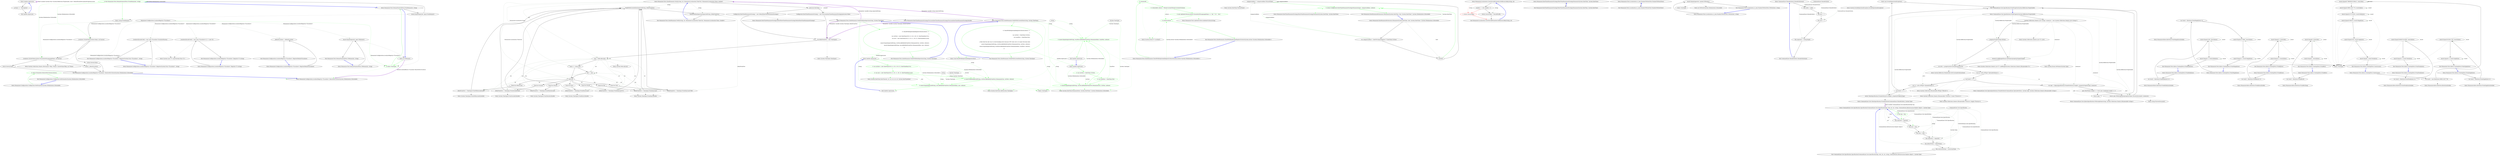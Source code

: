 digraph  {
n0 [cluster="lambda expression", label="Entry lambda expression", span="104-104"];
n1 [cluster="lambda expression", label="p.Name == ''Description''", span="104-104"];
n2 [cluster="lambda expression", label="Exit lambda expression", span="104-104"];
d1 [cluster="Humanizer.Configuration.Configurator.GetFormatter(System.Globalization.CultureInfo)", color=green, community=0, label="0: return Formatters.ResolveForCulture(culture);", span="68-68"];
d0 [cluster="Humanizer.Configuration.Configurator.GetFormatter(System.Globalization.CultureInfo)", label="Entry Humanizer.Configuration.Configurator.GetFormatter(System.Globalization.CultureInfo)", span="66-66"];
d2 [cluster="Humanizer.Configuration.Configurator.GetFormatter(System.Globalization.CultureInfo)", label="Exit Humanizer.Configuration.Configurator.GetFormatter(System.Globalization.CultureInfo)", span="66-66"];
d3 [cluster="Humanizer.Configuration.LocaliserRegistry<TLocaliser>.ResolveForCulture(System.Globalization.CultureInfo)", label="Entry Humanizer.Configuration.LocaliserRegistry<TLocaliser>.ResolveForCulture(System.Globalization.CultureInfo)", span="36-36"];
m0_23 [cluster="Humanizer.Tests.DateHumanize.Verify(string, int, Humanizer.Localisation.TimeUnit, Humanizer.Localisation.Tense, double?)", file="DateHumanize.cs", label="Entry Humanizer.Tests.DateHumanize.Verify(string, int, Humanizer.Localisation.TimeUnit, Humanizer.Localisation.Tense, double?)", span="37-37"];
m0_46 [cluster="Humanizer.Tests.DateHumanize.Verify(string, int, Humanizer.Localisation.TimeUnit, Humanizer.Localisation.Tense, double?)", file="DateHumanize.cs", label="VerifyWithCurrentDate(expectedString, deltaFromNow)", span="75-75"];
m0_27 [cluster="Humanizer.Tests.DateHumanize.Verify(string, int, Humanizer.Localisation.TimeUnit, Humanizer.Localisation.Tense, double?)", file="DateHumanize.cs", label="var deltaFromNow = new TimeSpan()", span="44-44"];
m0_47 [cluster="Humanizer.Tests.DateHumanize.Verify(string, int, Humanizer.Localisation.TimeUnit, Humanizer.Localisation.Tense, double?)", file="DateHumanize.cs", label="VerifyWithDateInjection(expectedString, deltaFromNow)", span="76-76"];
m0_33 [cluster="Humanizer.Tests.DateHumanize.Verify(string, int, Humanizer.Localisation.TimeUnit, Humanizer.Localisation.Tense, double?)", file="DateHumanize.cs", label="deltaFromNow = TimeSpan.FromMilliseconds(unit)", span="53-53"];
m0_35 [cluster="Humanizer.Tests.DateHumanize.Verify(string, int, Humanizer.Localisation.TimeUnit, Humanizer.Localisation.Tense, double?)", file="DateHumanize.cs", label="deltaFromNow = TimeSpan.FromSeconds(unit)", span="56-56"];
m0_37 [cluster="Humanizer.Tests.DateHumanize.Verify(string, int, Humanizer.Localisation.TimeUnit, Humanizer.Localisation.Tense, double?)", file="DateHumanize.cs", label="deltaFromNow = TimeSpan.FromMinutes(unit)", span="59-59"];
m0_39 [cluster="Humanizer.Tests.DateHumanize.Verify(string, int, Humanizer.Localisation.TimeUnit, Humanizer.Localisation.Tense, double?)", file="DateHumanize.cs", label="deltaFromNow = TimeSpan.FromHours(unit)", span="62-62"];
m0_41 [cluster="Humanizer.Tests.DateHumanize.Verify(string, int, Humanizer.Localisation.TimeUnit, Humanizer.Localisation.Tense, double?)", file="DateHumanize.cs", label="deltaFromNow = TimeSpan.FromDays(unit)", span="65-65"];
m0_43 [cluster="Humanizer.Tests.DateHumanize.Verify(string, int, Humanizer.Localisation.TimeUnit, Humanizer.Localisation.Tense, double?)", file="DateHumanize.cs", label="deltaFromNow = TimeSpan.FromDays(unit*31)", span="68-68"];
m0_45 [cluster="Humanizer.Tests.DateHumanize.Verify(string, int, Humanizer.Localisation.TimeUnit, Humanizer.Localisation.Tense, double?)", file="DateHumanize.cs", label="deltaFromNow = TimeSpan.FromDays(unit*366)", span="71-71"];
m0_24 [cluster="Humanizer.Tests.DateHumanize.Verify(string, int, Humanizer.Localisation.TimeUnit, Humanizer.Localisation.Tense, double?)", file="DateHumanize.cs", label="precision.HasValue", span="39-39"];
m0_25 [cluster="Humanizer.Tests.DateHumanize.Verify(string, int, Humanizer.Localisation.TimeUnit, Humanizer.Localisation.Tense, double?)", file="DateHumanize.cs", label="Configurator.DateTimeHumanizeStrategy = new PrecisionDateTimeHumanizeStrategy(precision.Value)", span="40-40"];
m0_28 [cluster="Humanizer.Tests.DateHumanize.Verify(string, int, Humanizer.Localisation.TimeUnit, Humanizer.Localisation.Tense, double?)", file="DateHumanize.cs", label="unit = Math.Abs(unit)", span="45-45"];
m0_29 [cluster="Humanizer.Tests.DateHumanize.Verify(string, int, Humanizer.Localisation.TimeUnit, Humanizer.Localisation.Tense, double?)", file="DateHumanize.cs", label="tense == Tense.Past", span="47-47"];
m0_31 [cluster="Humanizer.Tests.DateHumanize.Verify(string, int, Humanizer.Localisation.TimeUnit, Humanizer.Localisation.Tense, double?)", file="DateHumanize.cs", label=timeUnit, span="50-50"];
m0_26 [cluster="Humanizer.Tests.DateHumanize.Verify(string, int, Humanizer.Localisation.TimeUnit, Humanizer.Localisation.Tense, double?)", file="DateHumanize.cs", label="Configurator.DateTimeHumanizeStrategy = new DefaultDateTimeHumanizeStrategy()", span="42-42"];
m0_30 [cluster="Humanizer.Tests.DateHumanize.Verify(string, int, Humanizer.Localisation.TimeUnit, Humanizer.Localisation.Tense, double?)", file="DateHumanize.cs", label="unit = -unit", span="48-48"];
m0_32 [cluster="Humanizer.Tests.DateHumanize.Verify(string, int, Humanizer.Localisation.TimeUnit, Humanizer.Localisation.Tense, double?)", file="DateHumanize.cs", label="TimeUnit.Millisecond", span="52-52"];
m0_34 [cluster="Humanizer.Tests.DateHumanize.Verify(string, int, Humanizer.Localisation.TimeUnit, Humanizer.Localisation.Tense, double?)", file="DateHumanize.cs", label="TimeUnit.Second", span="55-55"];
m0_36 [cluster="Humanizer.Tests.DateHumanize.Verify(string, int, Humanizer.Localisation.TimeUnit, Humanizer.Localisation.Tense, double?)", file="DateHumanize.cs", label="TimeUnit.Minute", span="58-58"];
m0_38 [cluster="Humanizer.Tests.DateHumanize.Verify(string, int, Humanizer.Localisation.TimeUnit, Humanizer.Localisation.Tense, double?)", file="DateHumanize.cs", label="TimeUnit.Hour", span="61-61"];
m0_40 [cluster="Humanizer.Tests.DateHumanize.Verify(string, int, Humanizer.Localisation.TimeUnit, Humanizer.Localisation.Tense, double?)", file="DateHumanize.cs", label="TimeUnit.Day", span="64-64"];
m0_42 [cluster="Humanizer.Tests.DateHumanize.Verify(string, int, Humanizer.Localisation.TimeUnit, Humanizer.Localisation.Tense, double?)", file="DateHumanize.cs", label="TimeUnit.Month", span="67-67"];
m0_44 [cluster="Humanizer.Tests.DateHumanize.Verify(string, int, Humanizer.Localisation.TimeUnit, Humanizer.Localisation.Tense, double?)", file="DateHumanize.cs", label="TimeUnit.Year", span="70-70"];
m0_48 [cluster="Humanizer.Tests.DateHumanize.Verify(string, int, Humanizer.Localisation.TimeUnit, Humanizer.Localisation.Tense, double?)", file="DateHumanize.cs", label="Exit Humanizer.Tests.DateHumanize.Verify(string, int, Humanizer.Localisation.TimeUnit, Humanizer.Localisation.Tense, double?)", span="37-37"];
m0_50 [cluster="Humanizer.DateTimeHumanizeStrategy.DefaultDateTimeHumanizeStrategy.DefaultDateTimeHumanizeStrategy()", file="DateHumanize.cs", label="Entry Humanizer.DateTimeHumanizeStrategy.DefaultDateTimeHumanizeStrategy.DefaultDateTimeHumanizeStrategy()", span="10-10"];
m0_55 [cluster="System.TimeSpan.FromMinutes(double)", file="DateHumanize.cs", label="Entry System.TimeSpan.FromMinutes(double)", span="0-0"];
m0_53 [cluster="System.TimeSpan.FromMilliseconds(double)", file="DateHumanize.cs", label="Entry System.TimeSpan.FromMilliseconds(double)", span="0-0"];
m0_12 [cluster="Unk.Equal", file="DateHumanize.cs", label="Entry Unk.Equal", span=""];
m0_56 [cluster="System.TimeSpan.FromHours(double)", file="DateHumanize.cs", label="Entry System.TimeSpan.FromHours(double)", span="0-0"];
m0_11 [cluster="System.DateTime.Humanize(bool, System.DateTime?, System.Globalization.CultureInfo)", file="DateHumanize.cs", label="Entry System.DateTime.Humanize(bool, System.DateTime?, System.Globalization.CultureInfo)", span="19-19"];
m0_0 [cluster="Humanizer.Tests.DateHumanize.VerifyWithCurrentDate(string, System.TimeSpan)", file="DateHumanize.cs", label="Entry Humanizer.Tests.DateHumanize.VerifyWithCurrentDate(string, System.TimeSpan)", span="12-12"];
m0_1 [cluster="Humanizer.Tests.DateHumanize.VerifyWithCurrentDate(string, System.TimeSpan)", color=green, community=0, file="DateHumanize.cs", label="0: CheckWithExplicitAndImplicitCulture(culture =>\r\n            {\r\n                var utcNow = DateTime.UtcNow;\r\n                var localNow = DateTime.Now;\r\n\r\n                // feels like the only way to avoid breaking tests because CPU ticks over is to inject the base date\r\n                Assert.Equal(expectedString, utcNow.Add(deltaFromNow).Humanize(true, utcNow, culture));\r\n                Assert.Equal(expectedString, localNow.Add(deltaFromNow).Humanize(false, localNow, culture));\r\n            })", span="14-22"];
m0_2 [cluster="Humanizer.Tests.DateHumanize.VerifyWithCurrentDate(string, System.TimeSpan)", file="DateHumanize.cs", label="Exit Humanizer.Tests.DateHumanize.VerifyWithCurrentDate(string, System.TimeSpan)", span="12-12"];
m0_51 [cluster="System.TimeSpan.TimeSpan()", file="DateHumanize.cs", label="Entry System.TimeSpan.TimeSpan()", span="0-0"];
m0_54 [cluster="System.TimeSpan.FromSeconds(double)", file="DateHumanize.cs", label="Entry System.TimeSpan.FromSeconds(double)", span="0-0"];
m0_22 [cluster="System.DateTime.DateTime(int, int, int, int, int, int, System.DateTimeKind)", file="DateHumanize.cs", label="Entry System.DateTime.DateTime(int, int, int, int, int, int, System.DateTimeKind)", span="0-0"];
m0_57 [cluster="System.TimeSpan.FromDays(double)", file="DateHumanize.cs", label="Entry System.TimeSpan.FromDays(double)", span="0-0"];
m0_64 [cluster="System.Action<T>.Invoke(T)", file="DateHumanize.cs", label="Entry System.Action<T>.Invoke(T)", span="0-0"];
m0_49 [cluster="Humanizer.DateTimeHumanizeStrategy.PrecisionDateTimeHumanizeStrategy.PrecisionDateTimeHumanizeStrategy(double)", file="DateHumanize.cs", label="Entry Humanizer.DateTimeHumanizeStrategy.PrecisionDateTimeHumanizeStrategy.PrecisionDateTimeHumanizeStrategy(double)", span="18-18"];
m0_10 [cluster="System.DateTime.Add(System.TimeSpan)", file="DateHumanize.cs", label="Entry System.DateTime.Add(System.TimeSpan)", span="0-0"];
m0_52 [cluster="System.Math.Abs(int)", file="DateHumanize.cs", label="Entry System.Math.Abs(int)", span="0-0"];
m0_16 [cluster="lambda expression", file="DateHumanize.cs", label="Entry lambda expression", span="27-34"];
m0_4 [cluster="lambda expression", file="DateHumanize.cs", label="Entry lambda expression", span="14-22"];
m0_7 [cluster="lambda expression", color=green, community=0, file="DateHumanize.cs", label="0: Assert.Equal(expectedString, utcNow.Add(deltaFromNow).Humanize(true, utcNow, culture))", span="20-20"];
m0_5 [cluster="lambda expression", color=green, community=0, file="DateHumanize.cs", label="0: var utcNow = DateTime.UtcNow", span="16-16"];
m0_6 [cluster="lambda expression", color=green, community=0, file="DateHumanize.cs", label="0: var localNow = DateTime.Now", span="17-17"];
m0_8 [cluster="lambda expression", color=green, community=0, file="DateHumanize.cs", label="0: Assert.Equal(expectedString, localNow.Add(deltaFromNow).Humanize(false, localNow, culture))", span="21-21"];
m0_9 [cluster="lambda expression", file="DateHumanize.cs", label="Exit lambda expression", span="14-22"];
m0_19 [cluster="lambda expression", color=green, community=0, file="DateHumanize.cs", label="0: Assert.Equal(expectedString, utcNow.Add(deltaFromNow).Humanize(true, utcNow, culture))", span="32-32"];
m0_17 [cluster="lambda expression", color=green, community=0, file="DateHumanize.cs", label="0: var utcNow = new DateTime(2013, 6, 20, 9, 58, 22, DateTimeKind.Utc)", span="29-29"];
m0_18 [cluster="lambda expression", color=green, community=0, file="DateHumanize.cs", label="0: var now = new DateTime(2013, 6, 20, 11, 58, 22, DateTimeKind.Local)", span="30-30"];
m0_20 [cluster="lambda expression", color=green, community=0, file="DateHumanize.cs", label="0: Assert.Equal(expectedString, now.Add(deltaFromNow).Humanize(false, now, culture))", span="33-33"];
m0_21 [cluster="lambda expression", file="DateHumanize.cs", label="Exit lambda expression", span="27-34"];
m0_58 [cluster="Humanizer.Tests.DateHumanize.CheckWithExplicitAndImplicitCulture(System.Action<System.Globalization.CultureInfo>)", file="DateHumanize.cs", label="Entry Humanizer.Tests.DateHumanize.CheckWithExplicitAndImplicitCulture(System.Action<System.Globalization.CultureInfo>)", span="79-79"];
m0_59 [cluster="Humanizer.Tests.DateHumanize.CheckWithExplicitAndImplicitCulture(System.Action<System.Globalization.CultureInfo>)", color=green, community=0, file="DateHumanize.cs", label="0: action(null)", span="81-81"];
m0_60 [cluster="Humanizer.Tests.DateHumanize.CheckWithExplicitAndImplicitCulture(System.Action<System.Globalization.CultureInfo>)", color=green, community=0, file="DateHumanize.cs", label="0: CultureInfo culture = Thread.CurrentThread.CurrentUICulture", span="83-83"];
m0_62 [cluster="Humanizer.Tests.DateHumanize.CheckWithExplicitAndImplicitCulture(System.Action<System.Globalization.CultureInfo>)", color=green, community=0, file="DateHumanize.cs", label="0: action(culture)", span="85-85"];
m0_61 [cluster="Humanizer.Tests.DateHumanize.CheckWithExplicitAndImplicitCulture(System.Action<System.Globalization.CultureInfo>)", color=green, community=0, file="DateHumanize.cs", label="0: new AmbientCulture(culture.TwoLetterISOLanguageName == ''da'' ? ''tr'' : ''da'')", span="84-84"];
m0_63 [cluster="Humanizer.Tests.DateHumanize.CheckWithExplicitAndImplicitCulture(System.Action<System.Globalization.CultureInfo>)", file="DateHumanize.cs", label="Exit Humanizer.Tests.DateHumanize.CheckWithExplicitAndImplicitCulture(System.Action<System.Globalization.CultureInfo>)", span="79-79"];
m0_3 [cluster="Unk.CheckWithExplicitAndImplicitCulture", file="DateHumanize.cs", label="Entry Unk.CheckWithExplicitAndImplicitCulture", span=""];
m0_13 [cluster="Humanizer.Tests.DateHumanize.VerifyWithDateInjection(string, System.TimeSpan)", file="DateHumanize.cs", label="Entry Humanizer.Tests.DateHumanize.VerifyWithDateInjection(string, System.TimeSpan)", span="25-25"];
m0_14 [cluster="Humanizer.Tests.DateHumanize.VerifyWithDateInjection(string, System.TimeSpan)", color=green, community=0, file="DateHumanize.cs", label="0: CheckWithExplicitAndImplicitCulture(culture =>\r\n            {\r\n                var utcNow = new DateTime(2013, 6, 20, 9, 58, 22, DateTimeKind.Utc);\r\n                var now = new DateTime(2013, 6, 20, 11, 58, 22, DateTimeKind.Local);\r\n\r\n                Assert.Equal(expectedString, utcNow.Add(deltaFromNow).Humanize(true, utcNow, culture));\r\n                Assert.Equal(expectedString, now.Add(deltaFromNow).Humanize(false, now, culture));\r\n            })", span="27-34"];
m0_15 [cluster="Humanizer.Tests.DateHumanize.VerifyWithDateInjection(string, System.TimeSpan)", file="DateHumanize.cs", label="Exit Humanizer.Tests.DateHumanize.VerifyWithDateInjection(string, System.TimeSpan)", span="25-25"];
m0_65 [cluster="Humanizer.Tests.AmbientCulture.AmbientCulture(string)", file="DateHumanize.cs", label="Entry Humanizer.Tests.AmbientCulture.AmbientCulture(string)", span="19-19"];
m0_66 [file="DateHumanize.cs", label=string, span=""];
m0_67 [file="DateHumanize.cs", label="System.TimeSpan", span=""];
m0_68 [file="DateHumanize.cs", label=string, span=""];
m0_69 [file="DateHumanize.cs", label="System.TimeSpan", span=""];
m1_6 [cluster="System.DateTime.ToLocalTime()", file="DateHumanizeExtensions.cs", label="Entry System.DateTime.ToLocalTime()", span="0-0"];
m1_7 [cluster="Humanizer.DateTimeHumanizeStrategy.IDateTimeHumanizeStrategy.Humanize(System.DateTime, System.DateTime)", file="DateHumanizeExtensions.cs", label="Entry Humanizer.DateTimeHumanizeStrategy.IDateTimeHumanizeStrategy.Humanize(System.DateTime, System.DateTime)", span="12-12"];
m1_0 [cluster="Humanizer.DateHumanizeExtensions.Humanize(System.DateTime, bool, System.DateTime?, System.Globalization.CultureInfo)", file="DateHumanizeExtensions.cs", label="Entry Humanizer.DateHumanizeExtensions.Humanize(System.DateTime, bool, System.DateTime?, System.Globalization.CultureInfo)", span="19-19"];
m1_1 [cluster="Humanizer.DateHumanizeExtensions.Humanize(System.DateTime, bool, System.DateTime?, System.Globalization.CultureInfo)", file="DateHumanizeExtensions.cs", label="var comparisonBase = dateToCompareAgainst ?? DateTime.UtcNow", span="21-21"];
m1_2 [cluster="Humanizer.DateHumanizeExtensions.Humanize(System.DateTime, bool, System.DateTime?, System.Globalization.CultureInfo)", file="DateHumanizeExtensions.cs", label="!utcDate", span="23-23"];
m1_4 [cluster="Humanizer.DateHumanizeExtensions.Humanize(System.DateTime, bool, System.DateTime?, System.Globalization.CultureInfo)", color=green, community=0, file="DateHumanizeExtensions.cs", label="0: return Configurator.DateTimeHumanizeStrategy.Humanize(input, comparisonBase, culture);", span="26-26"];
m1_3 [cluster="Humanizer.DateHumanizeExtensions.Humanize(System.DateTime, bool, System.DateTime?, System.Globalization.CultureInfo)", file="DateHumanizeExtensions.cs", label="comparisonBase = comparisonBase.ToLocalTime()", span="24-24"];
m1_5 [cluster="Humanizer.DateHumanizeExtensions.Humanize(System.DateTime, bool, System.DateTime?, System.Globalization.CultureInfo)", file="DateHumanizeExtensions.cs", label="Exit Humanizer.DateHumanizeExtensions.Humanize(System.DateTime, bool, System.DateTime?, System.Globalization.CultureInfo)", span="19-19"];
m2_0 [cluster="Humanizer.Localisation.CzechSlovakFormatter.GetResourceKey(string, int)", file="DefaultFormatter.cs", label="Entry Humanizer.Localisation.CzechSlovakFormatter.GetResourceKey(string, int)", span="6-6"];
m2_1 [cluster="Humanizer.Localisation.CzechSlovakFormatter.GetResourceKey(string, int)", file="DefaultFormatter.cs", label="number > 1 && number < 5", span="8-8"];
m2_2 [cluster="Humanizer.Localisation.CzechSlovakFormatter.GetResourceKey(string, int)", file="DefaultFormatter.cs", label="return resourceKey + PaucalPostfix;", span="9-9"];
m2_3 [cluster="Humanizer.Localisation.CzechSlovakFormatter.GetResourceKey(string, int)", color=red, community=0, file="DefaultFormatter.cs", label="1: return resourceKey;", span="11-11"];
m2_4 [cluster="Humanizer.Localisation.CzechSlovakFormatter.GetResourceKey(string, int)", file="DefaultFormatter.cs", label="Exit Humanizer.Localisation.CzechSlovakFormatter.GetResourceKey(string, int)", span="6-6"];
m3_0 [cluster="Humanizer.DateTimeHumanizeStrategy.IDateTimeHumanizeStrategy.Humanize(System.DateTime, System.DateTime)", file="IDateTimeHumanizeStrategy.cs", label="Entry Humanizer.DateTimeHumanizeStrategy.IDateTimeHumanizeStrategy.Humanize(System.DateTime, System.DateTime)", span="12-12"];
m3_1 [cluster="Humanizer.DateTimeHumanizeStrategy.IDateTimeHumanizeStrategy.Humanize(System.DateTime, System.DateTime)", file="IDateTimeHumanizeStrategy.cs", label="Exit Humanizer.DateTimeHumanizeStrategy.IDateTimeHumanizeStrategy.Humanize(System.DateTime, System.DateTime)", span="12-12"];
m4_0 [cluster="Humanizer.Tests.Localisation.sr_Latn.NumberToWordsTest.NumberToWordsTest()", file="IFormatter.cs", label="Entry Humanizer.Tests.Localisation.sr_Latn.NumberToWordsTest.NumberToWordsTest()", span="10-10"];
m4_1 [cluster="Humanizer.Tests.Localisation.sr_Latn.NumberToWordsTest.NumberToWordsTest()", file="IFormatter.cs", label="Exit Humanizer.Tests.Localisation.sr_Latn.NumberToWordsTest.NumberToWordsTest()", span="10-10"];
m4_6 [cluster="Unk.Equal", file="IFormatter.cs", label="Entry Unk.Equal", span=""];
m4_5 [cluster="int.ToWords(System.Globalization.CultureInfo)", file="IFormatter.cs", label="Entry int.ToWords(System.Globalization.CultureInfo)", span="16-16"];
m4_2 [cluster="Humanizer.Tests.Localisation.sr_Latn.NumberToWordsTest.ToWords(int, string)", file="IFormatter.cs", label="Entry Humanizer.Tests.Localisation.sr_Latn.NumberToWordsTest.ToWords(int, string)", span="47-47"];
m4_3 [cluster="Humanizer.Tests.Localisation.sr_Latn.NumberToWordsTest.ToWords(int, string)", file="IFormatter.cs", label="Assert.Equal(expected, number.ToWords())", span="49-49"];
m4_4 [cluster="Humanizer.Tests.Localisation.sr_Latn.NumberToWordsTest.ToWords(int, string)", file="IFormatter.cs", label="Exit Humanizer.Tests.Localisation.sr_Latn.NumberToWordsTest.ToWords(int, string)", span="47-47"];
m5_7 [cluster="Humanizer.Tests.RomanNumeralTests.FromRoman(int, string)", color=green, community=0, file="LocaliserRegistry.cs", label="0: Exit Humanizer.Tests.RomanNumeralTests.FromRoman(int, string)", span="51-51"];
m5_8 [cluster="string.FromRoman()", file="LocaliserRegistry.cs", label="Entry string.FromRoman()", span="43-43"];
m5_9 [cluster="Humanizer.Configuration.LocaliserRegistry<TLocaliser>.ResolveForCulture(System.Globalization.CultureInfo)", file="LocaliserRegistry.cs", label="_localisers.TryGetValue(culture.Name, out factory)", span="42-42"];
m5_11 [cluster="Humanizer.Configuration.LocaliserRegistry<TLocaliser>.ResolveForCulture(System.Globalization.CultureInfo)", file="LocaliserRegistry.cs", label="_localisers.TryGetValue(culture.TwoLetterISOLanguageName, out factory)", span="45-45"];
m5_13 [cluster="Humanizer.Configuration.LocaliserRegistry<TLocaliser>.ResolveForCulture(System.Globalization.CultureInfo)", file="LocaliserRegistry.cs", label="return _defaultLocaliser;", span="48-48"];
m5_10 [cluster="Humanizer.Configuration.LocaliserRegistry<TLocaliser>.ResolveForCulture(System.Globalization.CultureInfo)", file="LocaliserRegistry.cs", label="return factory.Value;", span="43-43"];
m5_12 [cluster="Humanizer.Configuration.LocaliserRegistry<TLocaliser>.ResolveForCulture(System.Globalization.CultureInfo)", file="LocaliserRegistry.cs", label="return factory.Value;", span="46-46"];
m5_14 [cluster="Humanizer.Configuration.LocaliserRegistry<TLocaliser>.ResolveForCulture(System.Globalization.CultureInfo)", file="LocaliserRegistry.cs", label="Exit Humanizer.Configuration.LocaliserRegistry<TLocaliser>.ResolveForCulture(System.Globalization.CultureInfo)", span="36-36"];
m5_0 [cluster="Humanizer.Tests.RomanNumeralTests.ToRoman(int, string)", file="LocaliserRegistry.cs", label="Entry Humanizer.Tests.RomanNumeralTests.ToRoman(int, string)", span="26-26"];
m5_1 [cluster="Humanizer.Tests.RomanNumeralTests.ToRoman(int, string)", file="LocaliserRegistry.cs", label="Assert.Equal(expected, input.ToRoman())", span="28-28"];
m5_2 [cluster="Humanizer.Tests.RomanNumeralTests.ToRoman(int, string)", file="LocaliserRegistry.cs", label="Exit Humanizer.Tests.RomanNumeralTests.ToRoman(int, string)", span="26-26"];
m5_15 [cluster="System.Collections.Generic.IDictionary<TKey, TValue>.TryGetValue(TKey, out TValue)", file="LocaliserRegistry.cs", label="Entry System.Collections.Generic.IDictionary<TKey, TValue>.TryGetValue(TKey, out TValue)", span="0-0"];
m5_24 [cluster="Humanizer.Configuration.LocaliserRegistry<TLocaliser>.Register(System.Func<TLocaliser>, string)", file="LocaliserRegistry.cs", label="Entry Humanizer.Configuration.LocaliserRegistry<TLocaliser>.Register(System.Func<TLocaliser>, string)", span="63-63"];
m5_25 [cluster="Humanizer.Configuration.LocaliserRegistry<TLocaliser>.Register(System.Func<TLocaliser>, string)", file="LocaliserRegistry.cs", label="_localisers[localeCode] = new Lazy<TLocaliser>(localiserFactory)", span="65-65"];
m5_26 [cluster="Humanizer.Configuration.LocaliserRegistry<TLocaliser>.Register(System.Func<TLocaliser>, string)", file="LocaliserRegistry.cs", label="Exit Humanizer.Configuration.LocaliserRegistry<TLocaliser>.Register(System.Func<TLocaliser>, string)", span="63-63"];
m5_16 [cluster="Humanizer.Configuration.LocaliserRegistry<TLocaliser>.Register<T>(string)", file="LocaliserRegistry.cs", label="Entry Humanizer.Configuration.LocaliserRegistry<TLocaliser>.Register<T>(string)", span="54-54"];
m5_17 [cluster="Humanizer.Configuration.LocaliserRegistry<TLocaliser>.Register<T>(string)", file="LocaliserRegistry.cs", label="_localisers[localeCode] = new Lazy<TLocaliser>(() => new T())", span="57-57"];
m5_18 [cluster="Humanizer.Configuration.LocaliserRegistry<TLocaliser>.Register<T>(string)", file="LocaliserRegistry.cs", label="Exit Humanizer.Configuration.LocaliserRegistry<TLocaliser>.Register<T>(string)", span="54-54"];
m5_19 [cluster="System.Lazy<T>.Lazy(System.Func<T>)", file="LocaliserRegistry.cs", label="Entry System.Lazy<T>.Lazy(System.Func<T>)", span="0-0"];
m5_3 [cluster="int.ToRoman()", file="LocaliserRegistry.cs", label="Entry int.ToRoman()", span="84-84"];
m5_4 [cluster="Unk.Equal", color=green, community=0, file="LocaliserRegistry.cs", label="0: Entry Unk.Equal", span=""];
m5_5 [cluster="Humanizer.Tests.RomanNumeralTests.FromRoman(int, string)", file="LocaliserRegistry.cs", label="Entry Humanizer.Tests.RomanNumeralTests.FromRoman(int, string)", span="51-51"];
m5_27 [cluster="Humanizer.Configuration.LocaliserRegistry<TLocaliser>.RegisterDefault(TLocaliser)", file="LocaliserRegistry.cs", label="Entry Humanizer.Configuration.LocaliserRegistry<TLocaliser>.RegisterDefault(TLocaliser)", span="71-71"];
m5_28 [cluster="Humanizer.Configuration.LocaliserRegistry<TLocaliser>.RegisterDefault(TLocaliser)", file="LocaliserRegistry.cs", label="_defaultLocaliser = defaultLocaliser", span="73-73"];
m5_29 [cluster="Humanizer.Configuration.LocaliserRegistry<TLocaliser>.RegisterDefault(TLocaliser)", file="LocaliserRegistry.cs", label="Exit Humanizer.Configuration.LocaliserRegistry<TLocaliser>.RegisterDefault(TLocaliser)", span="71-71"];
m5_6 [cluster="Humanizer.Tests.RomanNumeralTests.FromRoman(int, string)", file="LocaliserRegistry.cs", label="Assert.Equal(expected, input.FromRoman())", span="53-53"];
m5_30 [file="LocaliserRegistry.cs", label="Humanizer.Configuration.LocaliserRegistry<TLocaliser>", span=""];
m6_0 [cluster="CommandLine.ValueAttribute.ValueAttribute(int)", file="PrecisionDateTimeHumanizeStrategy.cs", label="Entry CommandLine.ValueAttribute.ValueAttribute(int)", span="21-21"];
m6_1 [cluster="CommandLine.ValueAttribute.ValueAttribute(int)", file="PrecisionDateTimeHumanizeStrategy.cs", label="this.index = index", span="23-23"];
m6_2 [cluster="CommandLine.ValueAttribute.ValueAttribute(int)", file="PrecisionDateTimeHumanizeStrategy.cs", label="this.min = -1", span="24-24"];
m6_3 [cluster="CommandLine.ValueAttribute.ValueAttribute(int)", file="PrecisionDateTimeHumanizeStrategy.cs", label="this.max = -1", span="25-25"];
m6_4 [cluster="CommandLine.ValueAttribute.ValueAttribute(int)", file="PrecisionDateTimeHumanizeStrategy.cs", label="this.separator = string.Empty", span="26-26"];
m6_5 [cluster="CommandLine.ValueAttribute.ValueAttribute(int)", file="PrecisionDateTimeHumanizeStrategy.cs", label="Exit CommandLine.ValueAttribute.ValueAttribute(int)", span="21-21"];
m6_6 [file="PrecisionDateTimeHumanizeStrategy.cs", label="CommandLine.ValueAttribute", span=""];
m7_36 [cluster="System.InvalidOperationException.InvalidOperationException()", file="Resources.cs", label="Entry System.InvalidOperationException.InvalidOperationException()", span="0-0"];
m7_9 [cluster="CommandLine.Core.Specification.FromProperty(System.Reflection.PropertyInfo)", file="Resources.cs", label="Entry CommandLine.Core.Specification.FromProperty(System.Reflection.PropertyInfo)", span="74-74"];
m7_10 [cluster="CommandLine.Core.Specification.FromProperty(System.Reflection.PropertyInfo)", file="Resources.cs", label="System.Collections.Generic.List<string> enumList = new System.Collections.Generic.List<string>()", span="76-76"];
m7_11 [cluster="CommandLine.Core.Specification.FromProperty(System.Reflection.PropertyInfo)", file="Resources.cs", label="property.PropertyType.IsEnum", span="77-77"];
m7_12 [cluster="CommandLine.Core.Specification.FromProperty(System.Reflection.PropertyInfo)", file="Resources.cs", label="enumList.AddRange(Enum.GetNames(property.PropertyType))", span="79-79"];
m7_13 [cluster="CommandLine.Core.Specification.FromProperty(System.Reflection.PropertyInfo)", file="Resources.cs", label="var attrs = property.GetCustomAttributes(true)", span="82-82"];
m7_16 [cluster="CommandLine.Core.Specification.FromProperty(System.Reflection.PropertyInfo)", file="Resources.cs", label="var spec = OptionSpecification.FromAttribute(oa.Single(), property.PropertyType, enumList)", span="86-86"];
m7_18 [cluster="CommandLine.Core.Specification.FromProperty(System.Reflection.PropertyInfo)", file="Resources.cs", label="return spec.WithLongName(property.Name.ToLowerInvariant(), enumList);", span="89-89"];
m7_22 [cluster="CommandLine.Core.Specification.FromProperty(System.Reflection.PropertyInfo)", file="Resources.cs", label="return ValueSpecification.FromAttribute(va.Single(), property.PropertyType);", span="97-97"];
m7_14 [cluster="CommandLine.Core.Specification.FromProperty(System.Reflection.PropertyInfo)", file="Resources.cs", label="var oa = attrs.OfType<OptionAttribute>()", span="83-83"];
m7_20 [cluster="CommandLine.Core.Specification.FromProperty(System.Reflection.PropertyInfo)", file="Resources.cs", label="var va = attrs.OfType<ValueAttribute>()", span="94-94"];
m7_15 [cluster="CommandLine.Core.Specification.FromProperty(System.Reflection.PropertyInfo)", file="Resources.cs", label="oa.Count() == 1", span="84-84"];
m7_17 [cluster="CommandLine.Core.Specification.FromProperty(System.Reflection.PropertyInfo)", file="Resources.cs", label="spec.ShortName.Length == 0 && spec.LongName.Length == 0", span="87-87"];
m7_19 [cluster="CommandLine.Core.Specification.FromProperty(System.Reflection.PropertyInfo)", file="Resources.cs", label="return spec;", span="91-91"];
m7_21 [cluster="CommandLine.Core.Specification.FromProperty(System.Reflection.PropertyInfo)", file="Resources.cs", label="va.Count() == 1", span="95-95"];
m7_23 [cluster="CommandLine.Core.Specification.FromProperty(System.Reflection.PropertyInfo)", file="Resources.cs", label="throw new InvalidOperationException();", span="100-100"];
m7_24 [cluster="CommandLine.Core.Specification.FromProperty(System.Reflection.PropertyInfo)", file="Resources.cs", label="Exit CommandLine.Core.Specification.FromProperty(System.Reflection.PropertyInfo)", span="74-74"];
m7_28 [cluster="System.Reflection.MemberInfo.GetCustomAttributes(bool)", file="Resources.cs", label="Entry System.Reflection.MemberInfo.GetCustomAttributes(bool)", span="0-0"];
m7_3 [cluster="CommandLine.Core.Specification.Specification(CommandLine.Core.SpecificationType, bool, int, int, string, CommandLine.Infrastructure.Maybe<object>, System.Type)", file="Resources.cs", label="this.min = min", span="32-32"];
m7_25 [cluster="System.Collections.Generic.List<T>.List()", file="Resources.cs", label="Entry System.Collections.Generic.List<T>.List()", span="0-0"];
m7_35 [cluster="CommandLine.Core.ValueSpecification.FromAttribute(CommandLine.ValueAttribute, System.Type)", file="Resources.cs", label="Entry CommandLine.Core.ValueSpecification.FromAttribute(CommandLine.ValueAttribute, System.Type)", span="17-17"];
m7_32 [cluster="CommandLine.Core.OptionSpecification.FromAttribute(CommandLine.OptionAttribute, System.Type, System.Collections.Generic.IEnumerable<string>)", file="Resources.cs", label="Entry CommandLine.Core.OptionSpecification.FromAttribute(CommandLine.OptionAttribute, System.Type, System.Collections.Generic.IEnumerable<string>)", span="27-27"];
m7_34 [cluster="CommandLine.Core.OptionSpecification.WithLongName(string, System.Collections.Generic.IEnumerable<string>)", file="Resources.cs", label="Entry CommandLine.Core.OptionSpecification.WithLongName(string, System.Collections.Generic.IEnumerable<string>)", span="25-25"];
m7_0 [cluster="CommandLine.Core.Specification.Specification(CommandLine.Core.SpecificationType, bool, int, int, string, CommandLine.Infrastructure.Maybe<object>, System.Type)", file="Resources.cs", label="Entry CommandLine.Core.Specification.Specification(CommandLine.Core.SpecificationType, bool, int, int, string, CommandLine.Infrastructure.Maybe<object>, System.Type)", span="28-28"];
m7_1 [cluster="CommandLine.Core.Specification.Specification(CommandLine.Core.SpecificationType, bool, int, int, string, CommandLine.Infrastructure.Maybe<object>, System.Type)", color=green, community=0, file="Resources.cs", label="0: this.tag = tag", span="30-30"];
m7_2 [cluster="CommandLine.Core.Specification.Specification(CommandLine.Core.SpecificationType, bool, int, int, string, CommandLine.Infrastructure.Maybe<object>, System.Type)", file="Resources.cs", label="this.required = required", span="31-31"];
m7_30 [cluster="System.Collections.Generic.IEnumerable<TSource>.Count<TSource>()", file="Resources.cs", label="Entry System.Collections.Generic.IEnumerable<TSource>.Count<TSource>()", span="0-0"];
m7_31 [cluster="System.Collections.Generic.IEnumerable<TSource>.Single<TSource>()", file="Resources.cs", label="Entry System.Collections.Generic.IEnumerable<TSource>.Single<TSource>()", span="0-0"];
m7_29 [cluster="System.Collections.IEnumerable.OfType<TResult>()", file="Resources.cs", label="Entry System.Collections.IEnumerable.OfType<TResult>()", span="0-0"];
m7_33 [cluster="string.ToLowerInvariant()", file="Resources.cs", label="Entry string.ToLowerInvariant()", span="0-0"];
m7_4 [cluster="CommandLine.Core.Specification.Specification(CommandLine.Core.SpecificationType, bool, int, int, string, CommandLine.Infrastructure.Maybe<object>, System.Type)", file="Resources.cs", label="this.max = max", span="33-33"];
m7_5 [cluster="CommandLine.Core.Specification.Specification(CommandLine.Core.SpecificationType, bool, int, int, string, CommandLine.Infrastructure.Maybe<object>, System.Type)", file="Resources.cs", label="this.separator = separator", span="34-34"];
m7_6 [cluster="CommandLine.Core.Specification.Specification(CommandLine.Core.SpecificationType, bool, int, int, string, CommandLine.Infrastructure.Maybe<object>, System.Type)", file="Resources.cs", label="this.defaultValue = defaultValue", span="35-35"];
m7_7 [cluster="CommandLine.Core.Specification.Specification(CommandLine.Core.SpecificationType, bool, int, int, string, CommandLine.Infrastructure.Maybe<object>, System.Type)", file="Resources.cs", label="this.conversionType = conversionType", span="36-36"];
m7_8 [cluster="CommandLine.Core.Specification.Specification(CommandLine.Core.SpecificationType, bool, int, int, string, CommandLine.Infrastructure.Maybe<object>, System.Type)", file="Resources.cs", label="Exit CommandLine.Core.Specification.Specification(CommandLine.Core.SpecificationType, bool, int, int, string, CommandLine.Infrastructure.Maybe<object>, System.Type)", span="28-28"];
m7_26 [cluster="System.Enum.GetNames(System.Type)", file="Resources.cs", label="Entry System.Enum.GetNames(System.Type)", span="0-0"];
m7_27 [cluster="System.Collections.Generic.List<T>.AddRange(System.Collections.Generic.IEnumerable<T>)", file="Resources.cs", label="Entry System.Collections.Generic.List<T>.AddRange(System.Collections.Generic.IEnumerable<T>)", span="0-0"];
m7_37 [file="Resources.cs", label="CommandLine.Core.Specification", span=""];
m8_34 [cluster="Humanizer.Bytes.ByteSize.FromMegabytes(double)", file="TimeSpanHumanizeExtensions.cs", label="Entry Humanizer.Bytes.ByteSize.FromMegabytes(double)", span="130-130"];
m8_23 [cluster="Humanizer.Tests.Bytes.CreatingTests.FromKilobytes()", file="TimeSpanHumanizeExtensions.cs", label="Entry Humanizer.Tests.Bytes.CreatingTests.FromKilobytes()", span="61-61"];
m8_24 [cluster="Humanizer.Tests.Bytes.CreatingTests.FromKilobytes()", file="TimeSpanHumanizeExtensions.cs", label="var result = ByteSize.FromKilobytes(1.5)", span="63-63"];
m8_25 [cluster="Humanizer.Tests.Bytes.CreatingTests.FromKilobytes()", file="TimeSpanHumanizeExtensions.cs", label="Assert.Equal(1536, result.Bytes)", span="65-65"];
m8_26 [cluster="Humanizer.Tests.Bytes.CreatingTests.FromKilobytes()", file="TimeSpanHumanizeExtensions.cs", label="Assert.Equal(1.5, result.Kilobytes)", span="66-66"];
m8_27 [cluster="Humanizer.Tests.Bytes.CreatingTests.FromKilobytes()", file="TimeSpanHumanizeExtensions.cs", label="Exit Humanizer.Tests.Bytes.CreatingTests.FromKilobytes()", span="61-61"];
m8_22 [cluster="Humanizer.Bytes.ByteSize.FromBytes(double)", file="TimeSpanHumanizeExtensions.cs", label="Entry Humanizer.Bytes.ByteSize.FromBytes(double)", span="120-120"];
m8_46 [cluster="Humanizer.Bytes.ByteSize.FromTerabytes(double)", file="TimeSpanHumanizeExtensions.cs", label="Entry Humanizer.Bytes.ByteSize.FromTerabytes(double)", span="140-140"];
m8_16 [cluster="Humanizer.Bytes.ByteSize.FromBits(long)", file="TimeSpanHumanizeExtensions.cs", label="Entry Humanizer.Bytes.ByteSize.FromBits(long)", span="115-115"];
m8_40 [cluster="Humanizer.Bytes.ByteSize.FromGigabytes(double)", file="TimeSpanHumanizeExtensions.cs", label="Entry Humanizer.Bytes.ByteSize.FromGigabytes(double)", span="135-135"];
m8_17 [cluster="Humanizer.Tests.Bytes.CreatingTests.FromBytes()", file="TimeSpanHumanizeExtensions.cs", label="Entry Humanizer.Tests.Bytes.CreatingTests.FromBytes()", span="52-52"];
m8_18 [cluster="Humanizer.Tests.Bytes.CreatingTests.FromBytes()", file="TimeSpanHumanizeExtensions.cs", label="var result = ByteSize.FromBytes(1.5)", span="54-54"];
m8_19 [cluster="Humanizer.Tests.Bytes.CreatingTests.FromBytes()", file="TimeSpanHumanizeExtensions.cs", label="Assert.Equal(12, result.Bits)", span="56-56"];
m8_20 [cluster="Humanizer.Tests.Bytes.CreatingTests.FromBytes()", file="TimeSpanHumanizeExtensions.cs", label="Assert.Equal(1.5, result.Bytes)", span="57-57"];
m8_21 [cluster="Humanizer.Tests.Bytes.CreatingTests.FromBytes()", file="TimeSpanHumanizeExtensions.cs", label="Exit Humanizer.Tests.Bytes.CreatingTests.FromBytes()", span="52-52"];
m8_10 [cluster="Unk.Equal", file="TimeSpanHumanizeExtensions.cs", label="Entry Unk.Equal", span=""];
m8_11 [cluster="Humanizer.Tests.Bytes.CreatingTests.FromBits()", file="TimeSpanHumanizeExtensions.cs", label="Entry Humanizer.Tests.Bytes.CreatingTests.FromBits()", span="43-43"];
m8_12 [cluster="Humanizer.Tests.Bytes.CreatingTests.FromBits()", file="TimeSpanHumanizeExtensions.cs", label="var result = ByteSize.FromBits(8)", span="45-45"];
m8_13 [cluster="Humanizer.Tests.Bytes.CreatingTests.FromBits()", file="TimeSpanHumanizeExtensions.cs", label="Assert.Equal(8, result.Bits)", span="47-47"];
m8_14 [cluster="Humanizer.Tests.Bytes.CreatingTests.FromBits()", file="TimeSpanHumanizeExtensions.cs", label="Assert.Equal(1, result.Bytes)", span="48-48"];
m8_15 [cluster="Humanizer.Tests.Bytes.CreatingTests.FromBits()", file="TimeSpanHumanizeExtensions.cs", label="Exit Humanizer.Tests.Bytes.CreatingTests.FromBits()", span="43-43"];
m8_28 [cluster="Humanizer.Bytes.ByteSize.FromKilobytes(double)", file="TimeSpanHumanizeExtensions.cs", label="Entry Humanizer.Bytes.ByteSize.FromKilobytes(double)", span="125-125"];
m8_29 [cluster="Humanizer.Tests.Bytes.CreatingTests.FromMegabytes()", file="TimeSpanHumanizeExtensions.cs", label="Entry Humanizer.Tests.Bytes.CreatingTests.FromMegabytes()", span="70-70"];
m8_30 [cluster="Humanizer.Tests.Bytes.CreatingTests.FromMegabytes()", file="TimeSpanHumanizeExtensions.cs", label="var result = ByteSize.FromMegabytes(1.5)", span="72-72"];
m8_31 [cluster="Humanizer.Tests.Bytes.CreatingTests.FromMegabytes()", file="TimeSpanHumanizeExtensions.cs", label="Assert.Equal(1572864, result.Bytes)", span="74-74"];
m8_32 [cluster="Humanizer.Tests.Bytes.CreatingTests.FromMegabytes()", file="TimeSpanHumanizeExtensions.cs", label="Assert.Equal(1.5, result.Megabytes)", span="75-75"];
m8_33 [cluster="Humanizer.Tests.Bytes.CreatingTests.FromMegabytes()", file="TimeSpanHumanizeExtensions.cs", label="Exit Humanizer.Tests.Bytes.CreatingTests.FromMegabytes()", span="70-70"];
m8_41 [cluster="Humanizer.Tests.Bytes.CreatingTests.FromTerabytes()", file="TimeSpanHumanizeExtensions.cs", label="Entry Humanizer.Tests.Bytes.CreatingTests.FromTerabytes()", span="88-88"];
m8_42 [cluster="Humanizer.Tests.Bytes.CreatingTests.FromTerabytes()", file="TimeSpanHumanizeExtensions.cs", label="var result = ByteSize.FromTerabytes(1.5)", span="90-90"];
m8_43 [cluster="Humanizer.Tests.Bytes.CreatingTests.FromTerabytes()", file="TimeSpanHumanizeExtensions.cs", label="Assert.Equal(1649267441664, result.Bytes)", span="92-92"];
m8_44 [cluster="Humanizer.Tests.Bytes.CreatingTests.FromTerabytes()", file="TimeSpanHumanizeExtensions.cs", label="Assert.Equal(1.5, result.Terabytes)", span="93-93"];
m8_45 [cluster="Humanizer.Tests.Bytes.CreatingTests.FromTerabytes()", file="TimeSpanHumanizeExtensions.cs", label="Exit Humanizer.Tests.Bytes.CreatingTests.FromTerabytes()", span="88-88"];
m8_35 [cluster="Humanizer.Tests.Bytes.CreatingTests.FromGigabytes()", file="TimeSpanHumanizeExtensions.cs", label="Entry Humanizer.Tests.Bytes.CreatingTests.FromGigabytes()", span="79-79"];
m8_36 [cluster="Humanizer.Tests.Bytes.CreatingTests.FromGigabytes()", file="TimeSpanHumanizeExtensions.cs", label="var result = ByteSize.FromGigabytes(1.5)", span="81-81"];
m8_37 [cluster="Humanizer.Tests.Bytes.CreatingTests.FromGigabytes()", file="TimeSpanHumanizeExtensions.cs", label="Assert.Equal(1610612736, result.Bytes)", span="83-83"];
m8_38 [cluster="Humanizer.Tests.Bytes.CreatingTests.FromGigabytes()", file="TimeSpanHumanizeExtensions.cs", label="Assert.Equal(1.5, result.Gigabytes)", span="84-84"];
m8_39 [cluster="Humanizer.Tests.Bytes.CreatingTests.FromGigabytes()", file="TimeSpanHumanizeExtensions.cs", label="Exit Humanizer.Tests.Bytes.CreatingTests.FromGigabytes()", span="79-79"];
m8_0 [cluster="Humanizer.Tests.Bytes.CreatingTests.Constructor()", file="TimeSpanHumanizeExtensions.cs", label="Entry Humanizer.Tests.Bytes.CreatingTests.Constructor()", span="30-30"];
m8_1 [cluster="Humanizer.Tests.Bytes.CreatingTests.Constructor()", file="TimeSpanHumanizeExtensions.cs", label="var result = new ByteSize(1099511627776)", span="32-32"];
m8_2 [cluster="Humanizer.Tests.Bytes.CreatingTests.Constructor()", file="TimeSpanHumanizeExtensions.cs", label="Assert.Equal(8.796093022208e12, result.Bits)", span="34-34"];
m8_3 [cluster="Humanizer.Tests.Bytes.CreatingTests.Constructor()", file="TimeSpanHumanizeExtensions.cs", label="Assert.Equal(1099511627776, result.Bytes)", span="35-35"];
m8_4 [cluster="Humanizer.Tests.Bytes.CreatingTests.Constructor()", file="TimeSpanHumanizeExtensions.cs", label="Assert.Equal(1073741824, result.Kilobytes)", span="36-36"];
m8_5 [cluster="Humanizer.Tests.Bytes.CreatingTests.Constructor()", file="TimeSpanHumanizeExtensions.cs", label="Assert.Equal(1048576, result.Megabytes)", span="37-37"];
m8_6 [cluster="Humanizer.Tests.Bytes.CreatingTests.Constructor()", file="TimeSpanHumanizeExtensions.cs", label="Assert.Equal(1024, result.Gigabytes)", span="38-38"];
m8_7 [cluster="Humanizer.Tests.Bytes.CreatingTests.Constructor()", file="TimeSpanHumanizeExtensions.cs", label="Assert.Equal(1, result.Terabytes)", span="39-39"];
m8_8 [cluster="Humanizer.Tests.Bytes.CreatingTests.Constructor()", file="TimeSpanHumanizeExtensions.cs", label="Exit Humanizer.Tests.Bytes.CreatingTests.Constructor()", span="30-30"];
m8_9 [cluster="Humanizer.Bytes.ByteSize.ByteSize(double)", file="TimeSpanHumanizeExtensions.cs", label="Entry Humanizer.Bytes.ByteSize.ByteSize(double)", span="102-102"];
n0 -> n1  [key=0, style=solid];
n0 -> n0  [color=darkorchid, key=3, label="Field variable System.Func<System.Reflection.PropertyInfo, bool> DefaultEnumDescriptionPropertyLocator", style=bold];
n1 -> n2  [key=0, style=solid];
n2 -> n0  [color=blue, key=0, style=bold];
d1 -> d2  [color=green, key=0, style=solid];
d1 -> d3  [color=green, key=2, style=dotted];
d0 -> d1  [color=green, key=0, style=solid];
d2 -> d0  [color=blue, key=0, style=bold];
m0_23 -> m0_46  [color=darkseagreen4, key=1, label=string, style=dashed];
m0_23 -> m0_24  [key=0, style=solid];
m0_23 -> m0_25  [color=darkseagreen4, key=1, label="double?", style=dashed];
m0_23 -> m0_28  [color=darkseagreen4, key=1, label=int, style=dashed];
m0_23 -> m0_29  [color=darkseagreen4, key=1, label="Humanizer.Localisation.Tense", style=dashed];
m0_23 -> m0_31  [color=darkseagreen4, key=1, label="Humanizer.Localisation.TimeUnit", style=dashed];
m0_23 -> m0_47  [color=darkseagreen4, key=1, label=string, style=dashed];
m0_46 -> m0_0  [key=2, style=dotted];
m0_46 -> m0_47  [key=0, style=solid];
m0_27 -> m0_28  [key=0, style=solid];
m0_27 -> m0_51  [key=2, style=dotted];
m0_47 -> m0_13  [key=2, style=dotted];
m0_47 -> m0_48  [key=0, style=solid];
m0_33 -> m0_46  [key=0, style=solid];
m0_33 -> m0_53  [key=2, style=dotted];
m0_35 -> m0_46  [key=0, style=solid];
m0_35 -> m0_54  [key=2, style=dotted];
m0_37 -> m0_46  [key=0, style=solid];
m0_37 -> m0_55  [key=2, style=dotted];
m0_39 -> m0_46  [key=0, style=solid];
m0_39 -> m0_56  [key=2, style=dotted];
m0_41 -> m0_46  [key=0, style=solid];
m0_41 -> m0_57  [key=2, style=dotted];
m0_43 -> m0_46  [key=0, style=solid];
m0_43 -> m0_57  [key=2, style=dotted];
m0_45 -> m0_46  [key=0, style=solid];
m0_45 -> m0_47  [color=darkseagreen4, key=1, label=deltaFromNow, style=dashed];
m0_45 -> m0_57  [key=2, style=dotted];
m0_24 -> m0_25  [key=0, style=solid];
m0_24 -> m0_26  [key=0, style=solid];
m0_25 -> m0_27  [key=0, style=solid];
m0_25 -> m0_49  [key=2, style=dotted];
m0_28 -> m0_33  [color=darkseagreen4, key=1, label=int, style=dashed];
m0_28 -> m0_35  [color=darkseagreen4, key=1, label=int, style=dashed];
m0_28 -> m0_37  [color=darkseagreen4, key=1, label=int, style=dashed];
m0_28 -> m0_39  [color=darkseagreen4, key=1, label=int, style=dashed];
m0_28 -> m0_41  [color=darkseagreen4, key=1, label=int, style=dashed];
m0_28 -> m0_43  [color=darkseagreen4, key=1, label=int, style=dashed];
m0_28 -> m0_45  [color=darkseagreen4, key=1, label=int, style=dashed];
m0_28 -> m0_28  [color=darkseagreen4, key=1, label=int, style=dashed];
m0_28 -> m0_29  [key=0, style=solid];
m0_28 -> m0_52  [key=2, style=dotted];
m0_28 -> m0_30  [color=darkseagreen4, key=1, label=int, style=dashed];
m0_29 -> m0_30  [key=0, style=solid];
m0_29 -> m0_31  [key=0, style=solid];
m0_31 -> m0_32  [key=0, style=solid];
m0_31 -> m0_34  [key=0, style=solid];
m0_31 -> m0_36  [key=0, style=solid];
m0_31 -> m0_38  [key=0, style=solid];
m0_31 -> m0_40  [key=0, style=solid];
m0_31 -> m0_42  [key=0, style=solid];
m0_31 -> m0_44  [key=0, style=solid];
m0_26 -> m0_27  [key=0, style=solid];
m0_26 -> m0_50  [key=2, style=dotted];
m0_30 -> m0_33  [color=darkseagreen4, key=1, label=int, style=dashed];
m0_30 -> m0_35  [color=darkseagreen4, key=1, label=int, style=dashed];
m0_30 -> m0_37  [color=darkseagreen4, key=1, label=int, style=dashed];
m0_30 -> m0_39  [color=darkseagreen4, key=1, label=int, style=dashed];
m0_30 -> m0_41  [color=darkseagreen4, key=1, label=int, style=dashed];
m0_30 -> m0_43  [color=darkseagreen4, key=1, label=int, style=dashed];
m0_30 -> m0_45  [color=darkseagreen4, key=1, label=int, style=dashed];
m0_30 -> m0_31  [key=0, style=solid];
m0_30 -> m0_30  [color=darkseagreen4, key=1, label=int, style=dashed];
m0_32 -> m0_33  [key=0, style=solid];
m0_34 -> m0_35  [key=0, style=solid];
m0_36 -> m0_37  [key=0, style=solid];
m0_38 -> m0_39  [key=0, style=solid];
m0_40 -> m0_41  [key=0, style=solid];
m0_42 -> m0_43  [key=0, style=solid];
m0_44 -> m0_45  [key=0, style=solid];
m0_48 -> m0_23  [color=blue, key=0, style=bold];
m0_0 -> m0_1  [color=green, key=0, style=solid];
m0_0 -> m0_7  [color=green, key=1, label=string, style=dashed];
m0_0 -> m0_8  [color=green, key=1, label=string, style=dashed];
m0_0 -> m0_23  [color=darkorchid, key=3, label="Parameter variable string expectedString", style=bold];
m0_0 -> m0_27  [color=darkorchid, key=3, label="Parameter variable System.TimeSpan deltaFromNow", style=bold];
m0_1 -> m0_2  [color=green, key=0, style=solid];
m0_1 -> m0_3  [color=green, key=2, style=dotted];
m0_1 -> m0_4  [color=green, key=1, label="lambda expression", style=dashed];
m0_2 -> m0_0  [color=blue, key=0, style=bold];
m0_16 -> m0_19  [color=green, key=1, label="System.Globalization.CultureInfo", style=dashed];
m0_16 -> m0_20  [color=green, key=1, label="System.Globalization.CultureInfo", style=dashed];
m0_16 -> m0_17  [color=green, key=0, style=solid];
m0_4 -> m0_7  [color=green, key=1, label="System.Globalization.CultureInfo", style=dashed];
m0_4 -> m0_8  [color=green, key=1, label="System.Globalization.CultureInfo", style=dashed];
m0_4 -> m0_5  [color=green, key=0, style=solid];
m0_7 -> m0_8  [color=green, key=0, style=solid];
m0_7 -> m0_10  [color=green, key=2, style=dotted];
m0_7 -> m0_11  [color=green, key=2, style=dotted];
m0_7 -> m0_12  [color=green, key=2, style=dotted];
m0_5 -> m0_7  [color=green, key=1, label=utcNow, style=dashed];
m0_5 -> m0_6  [color=green, key=0, style=solid];
m0_6 -> m0_7  [color=green, key=0, style=solid];
m0_6 -> m0_8  [color=green, key=1, label=localNow, style=dashed];
m0_8 -> m0_9  [color=green, key=0, style=solid];
m0_8 -> m0_10  [color=green, key=2, style=dotted];
m0_8 -> m0_11  [color=green, key=2, style=dotted];
m0_8 -> m0_12  [color=green, key=2, style=dotted];
m0_9 -> m0_4  [color=blue, key=0, style=bold];
m0_19 -> m0_20  [color=green, key=0, style=solid];
m0_19 -> m0_10  [color=green, key=2, style=dotted];
m0_19 -> m0_11  [color=green, key=2, style=dotted];
m0_19 -> m0_12  [color=green, key=2, style=dotted];
m0_17 -> m0_19  [color=green, key=1, label=utcNow, style=dashed];
m0_17 -> m0_18  [color=green, key=0, style=solid];
m0_17 -> m0_22  [color=green, key=2, style=dotted];
m0_18 -> m0_19  [color=green, key=0, style=solid];
m0_18 -> m0_20  [color=green, key=1, label=now, style=dashed];
m0_18 -> m0_22  [color=green, key=2, style=dotted];
m0_20 -> m0_21  [color=green, key=0, style=solid];
m0_20 -> m0_10  [color=green, key=2, style=dotted];
m0_20 -> m0_11  [color=green, key=2, style=dotted];
m0_20 -> m0_12  [color=green, key=2, style=dotted];
m0_21 -> m0_16  [color=blue, key=0, style=bold];
m0_58 -> m0_59  [color=green, key=0, style=solid];
m0_58 -> m0_62  [color=green, key=1, label="System.Action<System.Globalization.CultureInfo>", style=dashed];
m0_59 -> m0_60  [color=green, key=0, style=solid];
m0_59 -> m0_64  [color=green, key=2, style=dotted];
m0_60 -> m0_62  [color=green, key=1, label=culture, style=dashed];
m0_60 -> m0_61  [color=green, key=0, style=solid];
m0_62 -> m0_63  [color=green, key=0, style=solid];
m0_62 -> m0_64  [color=green, key=2, style=dotted];
m0_61 -> m0_62  [color=green, key=0, style=solid];
m0_61 -> m0_65  [color=green, key=2, style=dotted];
m0_63 -> m0_58  [color=blue, key=0, style=bold];
m0_13 -> m0_14  [color=green, key=0, style=solid];
m0_13 -> m0_19  [color=green, key=1, label=string, style=dashed];
m0_13 -> m0_20  [color=green, key=1, label=string, style=dashed];
m0_13 -> m0_23  [color=darkorchid, key=3, label="Parameter variable string expectedString", style=bold];
m0_13 -> m0_27  [color=darkorchid, key=3, label="Parameter variable System.TimeSpan deltaFromNow", style=bold];
m0_14 -> m0_15  [color=green, key=0, style=solid];
m0_14 -> m0_3  [color=green, key=2, style=dotted];
m0_14 -> m0_16  [color=green, key=1, label="lambda expression", style=dashed];
m0_15 -> m0_13  [color=blue, key=0, style=bold];
m0_66 -> m0_7  [color=green, key=1, label=string, style=dashed];
m0_66 -> m0_8  [color=green, key=1, label=string, style=dashed];
m0_67 -> m0_7  [color=green, key=1, label="System.TimeSpan", style=dashed];
m0_67 -> m0_8  [color=green, key=1, label="System.TimeSpan", style=dashed];
m0_68 -> m0_19  [color=green, key=1, label=string, style=dashed];
m0_68 -> m0_20  [color=green, key=1, label=string, style=dashed];
m0_69 -> m0_19  [color=green, key=1, label="System.TimeSpan", style=dashed];
m0_69 -> m0_20  [color=green, key=1, label="System.TimeSpan", style=dashed];
m1_0 -> m1_1  [key=0, style=solid];
m1_0 -> m1_2  [color=darkseagreen4, key=1, label=bool, style=dashed];
m1_0 -> m1_4  [color=green, key=1, label="System.DateTime", style=dashed];
m1_1 -> m1_2  [key=0, style=solid];
m1_1 -> m1_3  [color=darkseagreen4, key=1, label=comparisonBase, style=dashed];
m1_1 -> m1_4  [color=green, key=1, label=comparisonBase, style=dashed];
m1_2 -> m1_3  [key=0, style=solid];
m1_2 -> m1_4  [color=green, key=0, style=solid];
m1_4 -> m1_5  [color=green, key=0, style=solid];
m1_4 -> m1_7  [color=green, key=2, style=dotted];
m1_3 -> m1_4  [color=green, key=0, style=solid];
m1_3 -> m1_6  [key=2, style=dotted];
m1_3 -> m1_3  [color=darkseagreen4, key=1, label=comparisonBase, style=dashed];
m1_5 -> m1_0  [color=blue, key=0, style=bold];
m2_0 -> m2_1  [key=0, style=solid];
m2_0 -> m2_2  [color=darkseagreen4, key=1, label=string, style=dashed];
m2_0 -> m2_3  [color=red, key=1, label=string, style=dashed];
m2_1 -> m2_2  [key=0, style=solid];
m2_1 -> m2_3  [color=red, key=0, style=solid];
m2_2 -> m2_4  [key=0, style=solid];
m2_3 -> m2_4  [color=red, key=0, style=solid];
m2_4 -> m2_0  [color=blue, key=0, style=bold];
m3_0 -> m3_1  [key=0, style=solid];
m3_1 -> m3_0  [color=blue, key=0, style=bold];
m4_0 -> m4_1  [key=0, style=solid];
m4_1 -> m4_0  [color=blue, key=0, style=bold];
m4_2 -> m4_3  [key=0, style=solid];
m4_3 -> m4_4  [key=0, style=solid];
m4_3 -> m4_5  [key=2, style=dotted];
m4_3 -> m4_6  [key=2, style=dotted];
m4_4 -> m4_2  [color=blue, key=0, style=bold];
m5_7 -> m5_7  [color=green, key=1, label="System.Globalization.CultureInfo", style=dashed];
m5_7 -> m5_8  [color=green, key=0, style=solid];
m5_7 -> m5_9  [color=green, key=1, label="System.Globalization.CultureInfo", style=dashed];
m5_7 -> m5_11  [color=green, key=1, label="System.Globalization.CultureInfo", style=dashed];
m5_7 -> m5_5  [color=blue, key=0, style=bold];
m5_8 -> m5_9  [key=0, style=solid];
m5_9 -> m5_10  [key=0, style=solid];
m5_9 -> m5_11  [key=0, style=solid];
m5_9 -> m5_15  [key=2, style=dotted];
m5_11 -> m5_12  [key=0, style=solid];
m5_11 -> m5_13  [key=0, style=solid];
m5_11 -> m5_15  [key=2, style=dotted];
m5_13 -> m5_14  [key=0, style=solid];
m5_10 -> m5_14  [key=0, style=solid];
m5_12 -> m5_14  [key=0, style=solid];
m5_14 -> d3  [color=blue, key=0, style=bold];
m5_0 -> m5_1  [key=0, style=solid];
m5_1 -> m5_2  [key=0, style=solid];
m5_1 -> m5_3  [key=2, style=dotted];
m5_1 -> m5_4  [key=2, style=dotted];
m5_2 -> m5_0  [color=blue, key=0, style=bold];
m5_24 -> m5_25  [key=0, style=solid];
m5_25 -> m5_26  [key=0, style=solid];
m5_25 -> m5_19  [key=2, style=dotted];
m5_26 -> m5_24  [color=blue, key=0, style=bold];
m5_16 -> m5_17  [key=0, style=solid];
m5_17 -> m5_18  [key=0, style=solid];
m5_17 -> m5_19  [key=2, style=dotted];
m5_18 -> m5_16  [color=blue, key=0, style=bold];
m5_3 -> m5_4  [color=green, key=0, style=solid];
m5_3 -> d3  [color=darkorchid, key=3, label="method methodReturn TLocaliser ResolveForUiCulture", style=bold];
m5_4 -> m5_5  [color=green, key=0, style=solid];
m5_4 -> d3  [color=green, key=2, style=dotted];
m5_5 -> m5_3  [color=blue, key=0, style=bold];
m5_5 -> m5_6  [key=0, style=solid];
m5_27 -> m5_28  [key=0, style=solid];
m5_28 -> m5_29  [key=0, style=solid];
m5_29 -> m5_27  [color=blue, key=0, style=bold];
m5_6 -> m5_7  [key=0, style=solid];
m5_6 -> m5_8  [key=2, style=dotted];
m5_6 -> m5_4  [key=2, style=dotted];
m5_30 -> m5_4  [color=green, key=1, label="Humanizer.Configuration.LocaliserRegistry<TLocaliser>", style=dashed];
m5_30 -> m5_1  [color=darkseagreen4, key=1, label="Humanizer.Configuration.LocaliserRegistry<TLocaliser>", style=dashed];
m5_30 -> m5_9  [color=darkseagreen4, key=1, label="Humanizer.Configuration.LocaliserRegistry<TLocaliser>", style=dashed];
m5_30 -> m5_11  [color=darkseagreen4, key=1, label="Humanizer.Configuration.LocaliserRegistry<TLocaliser>", style=dashed];
m5_30 -> m5_13  [color=darkseagreen4, key=1, label="Humanizer.Configuration.LocaliserRegistry<TLocaliser>", style=dashed];
m5_30 -> m5_17  [color=darkseagreen4, key=1, label="Humanizer.Configuration.LocaliserRegistry<TLocaliser>", style=dashed];
m5_30 -> m5_25  [color=darkseagreen4, key=1, label="Humanizer.Configuration.LocaliserRegistry<TLocaliser>", style=dashed];
m5_30 -> m5_28  [color=darkseagreen4, key=1, label="Humanizer.Configuration.LocaliserRegistry<TLocaliser>", style=dashed];
m6_0 -> m6_1  [key=0, style=solid];
m6_1 -> m6_2  [key=0, style=solid];
m6_2 -> m6_3  [key=0, style=solid];
m6_3 -> m6_4  [key=0, style=solid];
m6_4 -> m6_5  [key=0, style=solid];
m6_5 -> m6_0  [color=blue, key=0, style=bold];
m6_6 -> m6_1  [color=darkseagreen4, key=1, label="CommandLine.ValueAttribute", style=dashed];
m6_6 -> m6_2  [color=darkseagreen4, key=1, label="CommandLine.ValueAttribute", style=dashed];
m6_6 -> m6_3  [color=darkseagreen4, key=1, label="CommandLine.ValueAttribute", style=dashed];
m6_6 -> m6_4  [color=darkseagreen4, key=1, label="CommandLine.ValueAttribute", style=dashed];
m7_9 -> m7_10  [key=0, style=solid];
m7_9 -> m7_11  [color=darkseagreen4, key=1, label="System.Reflection.PropertyInfo", style=dashed];
m7_9 -> m7_12  [color=darkseagreen4, key=1, label="System.Reflection.PropertyInfo", style=dashed];
m7_9 -> m7_13  [color=darkseagreen4, key=1, label="System.Reflection.PropertyInfo", style=dashed];
m7_9 -> m7_16  [color=darkseagreen4, key=1, label="System.Reflection.PropertyInfo", style=dashed];
m7_9 -> m7_18  [color=darkseagreen4, key=1, label="System.Reflection.PropertyInfo", style=dashed];
m7_9 -> m7_22  [color=darkseagreen4, key=1, label="System.Reflection.PropertyInfo", style=dashed];
m7_10 -> m7_11  [key=0, style=solid];
m7_10 -> m7_25  [key=2, style=dotted];
m7_10 -> m7_12  [color=darkseagreen4, key=1, label=enumList, style=dashed];
m7_10 -> m7_16  [color=darkseagreen4, key=1, label=enumList, style=dashed];
m7_10 -> m7_18  [color=darkseagreen4, key=1, label=enumList, style=dashed];
m7_11 -> m7_12  [key=0, style=solid];
m7_11 -> m7_13  [key=0, style=solid];
m7_12 -> m7_13  [key=0, style=solid];
m7_12 -> m7_26  [key=2, style=dotted];
m7_12 -> m7_27  [key=2, style=dotted];
m7_13 -> m7_14  [key=0, style=solid];
m7_13 -> m7_28  [key=2, style=dotted];
m7_13 -> m7_20  [color=darkseagreen4, key=1, label=attrs, style=dashed];
m7_16 -> m7_17  [key=0, style=solid];
m7_16 -> m7_31  [key=2, style=dotted];
m7_16 -> m7_32  [key=2, style=dotted];
m7_16 -> m7_18  [color=darkseagreen4, key=1, label=spec, style=dashed];
m7_16 -> m7_19  [color=darkseagreen4, key=1, label=spec, style=dashed];
m7_18 -> m7_24  [key=0, style=solid];
m7_18 -> m7_33  [key=2, style=dotted];
m7_18 -> m7_34  [key=2, style=dotted];
m7_22 -> m7_24  [key=0, style=solid];
m7_22 -> m7_31  [key=2, style=dotted];
m7_22 -> m7_35  [key=2, style=dotted];
m7_14 -> m7_15  [key=0, style=solid];
m7_14 -> m7_29  [key=2, style=dotted];
m7_14 -> m7_16  [color=darkseagreen4, key=1, label=oa, style=dashed];
m7_20 -> m7_21  [key=0, style=solid];
m7_20 -> m7_29  [key=2, style=dotted];
m7_20 -> m7_22  [color=darkseagreen4, key=1, label=va, style=dashed];
m7_15 -> m7_16  [key=0, style=solid];
m7_15 -> m7_20  [key=0, style=solid];
m7_15 -> m7_30  [key=2, style=dotted];
m7_17 -> m7_18  [key=0, style=solid];
m7_17 -> m7_19  [key=0, style=solid];
m7_19 -> m7_24  [key=0, style=solid];
m7_21 -> m7_22  [key=0, style=solid];
m7_21 -> m7_23  [key=0, style=solid];
m7_21 -> m7_30  [key=2, style=dotted];
m7_23 -> m7_24  [key=0, style=solid];
m7_23 -> m7_36  [key=2, style=dotted];
m7_24 -> m7_9  [color=blue, key=0, style=bold];
m7_3 -> m7_4  [key=0, style=solid];
m7_35 -> m7_0  [color=darkorchid, key=3, label="Field variable CommandLine.Core.SpecificationType tag", style=bold];
m7_0 -> m7_1  [color=green, key=0, style=solid];
m7_0 -> m7_2  [color=darkseagreen4, key=1, label=bool, style=dashed];
m7_0 -> m7_3  [color=darkseagreen4, key=1, label=int, style=dashed];
m7_0 -> m7_4  [color=darkseagreen4, key=1, label=int, style=dashed];
m7_0 -> m7_5  [color=darkseagreen4, key=1, label=string, style=dashed];
m7_0 -> m7_6  [color=darkseagreen4, key=1, label="CommandLine.Infrastructure.Maybe<object>", style=dashed];
m7_0 -> m7_7  [color=darkseagreen4, key=1, label="System.Type", style=dashed];
m7_1 -> m7_2  [color=green, key=0, style=solid];
m7_1 -> m7_3  [color=green, key=2, style=dotted];
m7_2 -> m7_0  [color=blue, key=0, style=bold];
m7_2 -> m7_3  [key=0, style=solid];
m7_4 -> m7_5  [key=0, style=solid];
m7_5 -> m7_6  [key=0, style=solid];
m7_6 -> m7_7  [key=0, style=solid];
m7_7 -> m7_8  [key=0, style=solid];
m7_8 -> m7_0  [color=blue, key=0, style=bold];
m7_37 -> m7_1  [color=darkseagreen4, key=1, label="CommandLine.Core.Specification", style=dashed];
m7_37 -> m7_2  [color=darkseagreen4, key=1, label="CommandLine.Core.Specification", style=dashed];
m7_37 -> m7_3  [color=darkseagreen4, key=1, label="CommandLine.Core.Specification", style=dashed];
m7_37 -> m7_4  [color=darkseagreen4, key=1, label="CommandLine.Core.Specification", style=dashed];
m7_37 -> m7_5  [color=darkseagreen4, key=1, label="CommandLine.Core.Specification", style=dashed];
m7_37 -> m7_6  [color=darkseagreen4, key=1, label="CommandLine.Core.Specification", style=dashed];
m7_37 -> m7_7  [color=darkseagreen4, key=1, label="CommandLine.Core.Specification", style=dashed];
m8_23 -> m8_24  [key=0, style=solid];
m8_24 -> m8_25  [key=0, style=solid];
m8_24 -> m8_28  [key=2, style=dotted];
m8_25 -> m8_26  [key=0, style=solid];
m8_25 -> m8_10  [key=2, style=dotted];
m8_25 -> m8_25  [color=darkseagreen4, key=1, label=result, style=dashed];
m8_26 -> m8_27  [key=0, style=solid];
m8_26 -> m8_10  [key=2, style=dotted];
m8_26 -> m8_26  [color=darkseagreen4, key=1, label=result, style=dashed];
m8_27 -> m8_23  [color=blue, key=0, style=bold];
m8_17 -> m8_18  [key=0, style=solid];
m8_18 -> m8_19  [key=0, style=solid];
m8_18 -> m8_22  [key=2, style=dotted];
m8_19 -> m8_20  [key=0, style=solid];
m8_19 -> m8_10  [key=2, style=dotted];
m8_19 -> m8_19  [color=darkseagreen4, key=1, label=result, style=dashed];
m8_20 -> m8_21  [key=0, style=solid];
m8_20 -> m8_10  [key=2, style=dotted];
m8_20 -> m8_20  [color=darkseagreen4, key=1, label=result, style=dashed];
m8_21 -> m8_17  [color=blue, key=0, style=bold];
m8_11 -> m8_12  [key=0, style=solid];
m8_12 -> m8_13  [key=0, style=solid];
m8_12 -> m8_16  [key=2, style=dotted];
m8_13 -> m8_14  [key=0, style=solid];
m8_13 -> m8_10  [key=2, style=dotted];
m8_13 -> m8_13  [color=darkseagreen4, key=1, label=result, style=dashed];
m8_14 -> m8_15  [key=0, style=solid];
m8_14 -> m8_10  [key=2, style=dotted];
m8_14 -> m8_14  [color=darkseagreen4, key=1, label=result, style=dashed];
m8_15 -> m8_11  [color=blue, key=0, style=bold];
m8_29 -> m8_30  [key=0, style=solid];
m8_30 -> m8_31  [key=0, style=solid];
m8_30 -> m8_34  [key=2, style=dotted];
m8_31 -> m8_32  [key=0, style=solid];
m8_31 -> m8_10  [key=2, style=dotted];
m8_31 -> m8_31  [color=darkseagreen4, key=1, label=result, style=dashed];
m8_32 -> m8_33  [key=0, style=solid];
m8_32 -> m8_10  [key=2, style=dotted];
m8_32 -> m8_32  [color=darkseagreen4, key=1, label=result, style=dashed];
m8_33 -> m8_29  [color=blue, key=0, style=bold];
m8_41 -> m8_42  [key=0, style=solid];
m8_42 -> m8_43  [key=0, style=solid];
m8_42 -> m8_46  [key=2, style=dotted];
m8_43 -> m8_44  [key=0, style=solid];
m8_43 -> m8_10  [key=2, style=dotted];
m8_43 -> m8_43  [color=darkseagreen4, key=1, label=result, style=dashed];
m8_44 -> m8_45  [key=0, style=solid];
m8_44 -> m8_10  [key=2, style=dotted];
m8_44 -> m8_44  [color=darkseagreen4, key=1, label=result, style=dashed];
m8_45 -> m8_41  [color=blue, key=0, style=bold];
m8_35 -> m8_36  [key=0, style=solid];
m8_36 -> m8_37  [key=0, style=solid];
m8_36 -> m8_40  [key=2, style=dotted];
m8_37 -> m8_38  [key=0, style=solid];
m8_37 -> m8_10  [key=2, style=dotted];
m8_37 -> m8_37  [color=darkseagreen4, key=1, label=result, style=dashed];
m8_38 -> m8_39  [key=0, style=solid];
m8_38 -> m8_10  [key=2, style=dotted];
m8_38 -> m8_38  [color=darkseagreen4, key=1, label=result, style=dashed];
m8_39 -> m8_35  [color=blue, key=0, style=bold];
m8_0 -> m8_1  [key=0, style=solid];
m8_1 -> m8_2  [key=0, style=solid];
m8_1 -> m8_9  [key=2, style=dotted];
m8_2 -> m8_3  [key=0, style=solid];
m8_2 -> m8_10  [key=2, style=dotted];
m8_2 -> m8_2  [color=darkseagreen4, key=1, label=result, style=dashed];
m8_3 -> m8_4  [key=0, style=solid];
m8_3 -> m8_10  [key=2, style=dotted];
m8_3 -> m8_3  [color=darkseagreen4, key=1, label=result, style=dashed];
m8_4 -> m8_5  [key=0, style=solid];
m8_4 -> m8_10  [key=2, style=dotted];
m8_4 -> m8_4  [color=darkseagreen4, key=1, label=result, style=dashed];
m8_5 -> m8_6  [key=0, style=solid];
m8_5 -> m8_10  [key=2, style=dotted];
m8_5 -> m8_5  [color=darkseagreen4, key=1, label=result, style=dashed];
m8_6 -> m8_7  [key=0, style=solid];
m8_6 -> m8_10  [key=2, style=dotted];
m8_6 -> m8_6  [color=darkseagreen4, key=1, label=result, style=dashed];
m8_7 -> m8_8  [key=0, style=solid];
m8_7 -> m8_10  [key=2, style=dotted];
m8_7 -> m8_7  [color=darkseagreen4, key=1, label=result, style=dashed];
m8_8 -> m8_0  [color=blue, key=0, style=bold];
}
